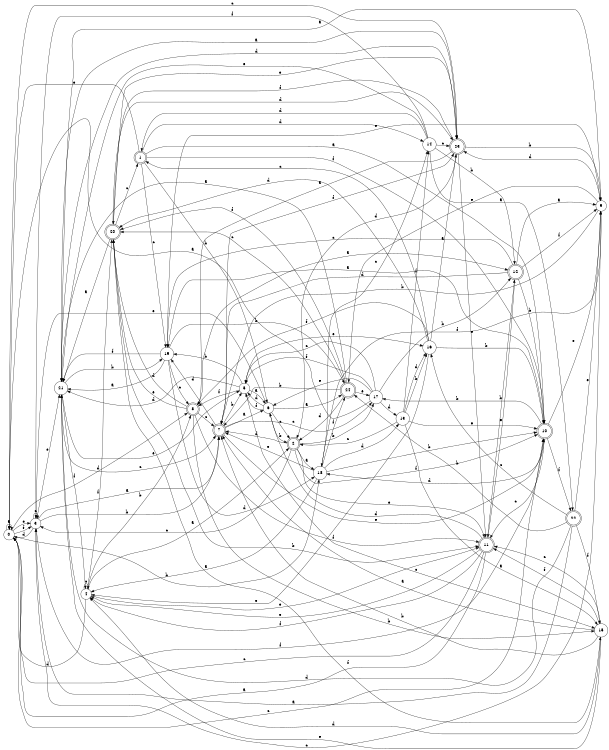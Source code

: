 digraph n20_8 {
__start0 [label="" shape="none"];

rankdir=LR;
size="8,5";

s0 [style="filled", color="black", fillcolor="white" shape="circle", label="0"];
s1 [style="rounded,filled", color="black", fillcolor="white" shape="doublecircle", label="1"];
s2 [style="rounded,filled", color="black", fillcolor="white" shape="doublecircle", label="2"];
s3 [style="filled", color="black", fillcolor="white" shape="circle", label="3"];
s4 [style="filled", color="black", fillcolor="white" shape="circle", label="4"];
s5 [style="filled", color="black", fillcolor="white" shape="circle", label="5"];
s6 [style="filled", color="black", fillcolor="white" shape="circle", label="6"];
s7 [style="rounded,filled", color="black", fillcolor="white" shape="doublecircle", label="7"];
s8 [style="rounded,filled", color="black", fillcolor="white" shape="doublecircle", label="8"];
s9 [style="filled", color="black", fillcolor="white" shape="circle", label="9"];
s10 [style="rounded,filled", color="black", fillcolor="white" shape="doublecircle", label="10"];
s11 [style="rounded,filled", color="black", fillcolor="white" shape="doublecircle", label="11"];
s12 [style="rounded,filled", color="black", fillcolor="white" shape="doublecircle", label="12"];
s13 [style="filled", color="black", fillcolor="white" shape="circle", label="13"];
s14 [style="filled", color="black", fillcolor="white" shape="circle", label="14"];
s15 [style="filled", color="black", fillcolor="white" shape="circle", label="15"];
s16 [style="filled", color="black", fillcolor="white" shape="circle", label="16"];
s17 [style="filled", color="black", fillcolor="white" shape="circle", label="17"];
s18 [style="filled", color="black", fillcolor="white" shape="circle", label="18"];
s19 [style="filled", color="black", fillcolor="white" shape="circle", label="19"];
s20 [style="rounded,filled", color="black", fillcolor="white" shape="doublecircle", label="20"];
s21 [style="filled", color="black", fillcolor="white" shape="circle", label="21"];
s22 [style="rounded,filled", color="black", fillcolor="white" shape="doublecircle", label="22"];
s23 [style="rounded,filled", color="black", fillcolor="white" shape="doublecircle", label="23"];
s24 [style="rounded,filled", color="black", fillcolor="white" shape="doublecircle", label="24"];
s0 -> s0 [label="a"];
s0 -> s18 [label="b"];
s0 -> s10 [label="c"];
s0 -> s8 [label="d"];
s0 -> s3 [label="e"];
s0 -> s3 [label="f"];
s1 -> s10 [label="a"];
s1 -> s6 [label="b"];
s1 -> s19 [label="c"];
s1 -> s14 [label="d"];
s1 -> s0 [label="e"];
s1 -> s10 [label="f"];
s2 -> s18 [label="a"];
s2 -> s17 [label="b"];
s2 -> s3 [label="c"];
s2 -> s7 [label="d"];
s2 -> s11 [label="e"];
s2 -> s10 [label="f"];
s3 -> s7 [label="a"];
s3 -> s7 [label="b"];
s3 -> s3 [label="c"];
s3 -> s0 [label="d"];
s3 -> s21 [label="e"];
s3 -> s10 [label="f"];
s4 -> s2 [label="a"];
s4 -> s8 [label="b"];
s4 -> s4 [label="c"];
s4 -> s0 [label="d"];
s4 -> s11 [label="e"];
s4 -> s20 [label="f"];
s5 -> s6 [label="a"];
s5 -> s19 [label="b"];
s5 -> s15 [label="c"];
s5 -> s21 [label="d"];
s5 -> s16 [label="e"];
s5 -> s8 [label="f"];
s6 -> s24 [label="a"];
s6 -> s2 [label="b"];
s6 -> s2 [label="c"];
s6 -> s5 [label="d"];
s6 -> s3 [label="e"];
s6 -> s5 [label="f"];
s7 -> s6 [label="a"];
s7 -> s5 [label="b"];
s7 -> s17 [label="c"];
s7 -> s19 [label="d"];
s7 -> s10 [label="e"];
s7 -> s23 [label="f"];
s8 -> s12 [label="a"];
s8 -> s15 [label="b"];
s8 -> s7 [label="c"];
s8 -> s20 [label="d"];
s8 -> s20 [label="e"];
s8 -> s11 [label="f"];
s9 -> s21 [label="a"];
s9 -> s7 [label="b"];
s9 -> s3 [label="c"];
s9 -> s23 [label="d"];
s9 -> s24 [label="e"];
s9 -> s18 [label="f"];
s10 -> s19 [label="a"];
s10 -> s17 [label="b"];
s10 -> s11 [label="c"];
s10 -> s18 [label="d"];
s10 -> s9 [label="e"];
s10 -> s22 [label="f"];
s11 -> s0 [label="a"];
s11 -> s12 [label="b"];
s11 -> s0 [label="c"];
s11 -> s6 [label="d"];
s11 -> s4 [label="e"];
s11 -> s4 [label="f"];
s12 -> s9 [label="a"];
s12 -> s10 [label="b"];
s12 -> s19 [label="c"];
s12 -> s7 [label="d"];
s12 -> s11 [label="e"];
s12 -> s9 [label="f"];
s13 -> s15 [label="a"];
s13 -> s16 [label="b"];
s13 -> s2 [label="c"];
s13 -> s16 [label="d"];
s13 -> s10 [label="e"];
s13 -> s14 [label="f"];
s14 -> s22 [label="a"];
s14 -> s12 [label="b"];
s14 -> s23 [label="c"];
s14 -> s1 [label="d"];
s14 -> s21 [label="e"];
s14 -> s3 [label="f"];
s15 -> s7 [label="a"];
s15 -> s7 [label="b"];
s15 -> s11 [label="c"];
s15 -> s4 [label="d"];
s15 -> s21 [label="e"];
s15 -> s11 [label="f"];
s16 -> s23 [label="a"];
s16 -> s10 [label="b"];
s16 -> s1 [label="c"];
s16 -> s20 [label="d"];
s16 -> s4 [label="e"];
s16 -> s8 [label="f"];
s17 -> s0 [label="a"];
s17 -> s12 [label="b"];
s17 -> s5 [label="c"];
s17 -> s13 [label="d"];
s17 -> s6 [label="e"];
s17 -> s5 [label="f"];
s18 -> s4 [label="a"];
s18 -> s10 [label="b"];
s18 -> s14 [label="c"];
s18 -> s13 [label="d"];
s18 -> s7 [label="e"];
s18 -> s24 [label="f"];
s19 -> s21 [label="a"];
s19 -> s24 [label="b"];
s19 -> s8 [label="c"];
s19 -> s18 [label="d"];
s19 -> s9 [label="e"];
s19 -> s21 [label="f"];
s20 -> s21 [label="a"];
s20 -> s11 [label="b"];
s20 -> s1 [label="c"];
s20 -> s23 [label="d"];
s20 -> s23 [label="e"];
s20 -> s15 [label="f"];
s21 -> s23 [label="a"];
s21 -> s19 [label="b"];
s21 -> s7 [label="c"];
s21 -> s23 [label="d"];
s21 -> s5 [label="e"];
s21 -> s4 [label="f"];
s22 -> s3 [label="a"];
s22 -> s24 [label="b"];
s22 -> s16 [label="c"];
s22 -> s21 [label="d"];
s22 -> s9 [label="e"];
s22 -> s15 [label="f"];
s23 -> s8 [label="a"];
s23 -> s9 [label="b"];
s23 -> s0 [label="c"];
s23 -> s2 [label="d"];
s23 -> s11 [label="e"];
s23 -> s20 [label="f"];
s24 -> s21 [label="a"];
s24 -> s7 [label="b"];
s24 -> s20 [label="c"];
s24 -> s2 [label="d"];
s24 -> s17 [label="e"];
s24 -> s20 [label="f"];

}